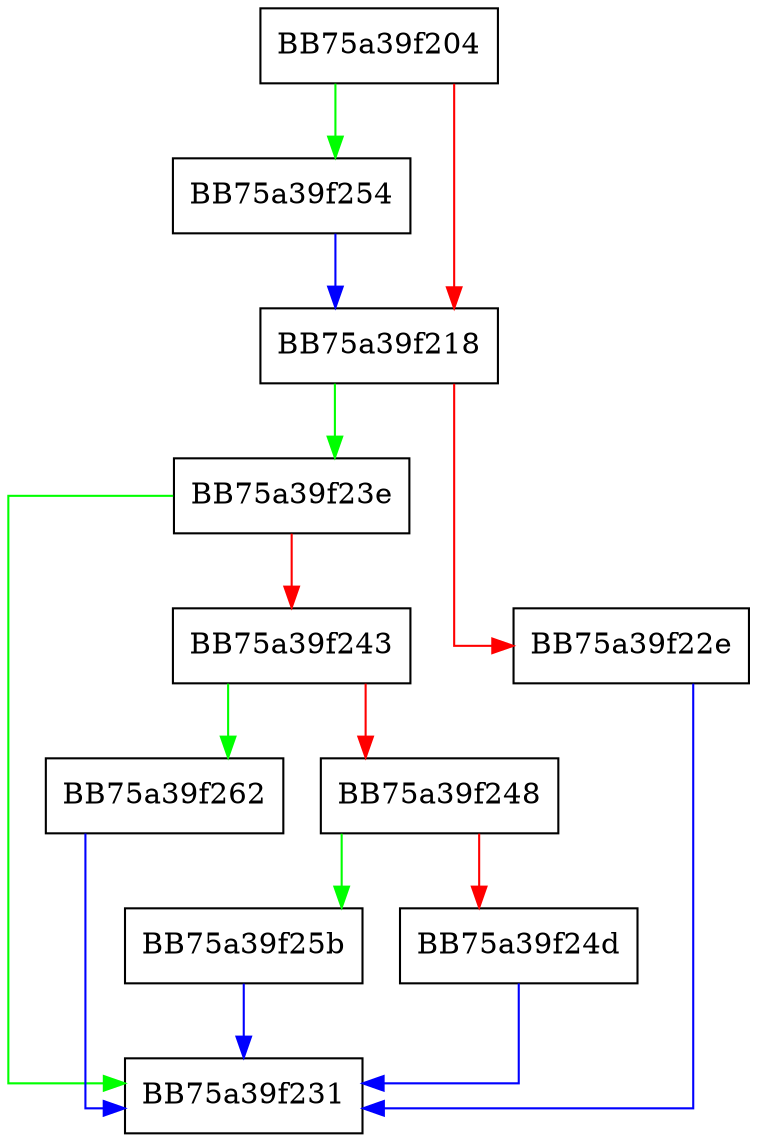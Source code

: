 digraph GetCacheMode {
  node [shape="box"];
  graph [splines=ortho];
  BB75a39f204 -> BB75a39f254 [color="green"];
  BB75a39f204 -> BB75a39f218 [color="red"];
  BB75a39f218 -> BB75a39f23e [color="green"];
  BB75a39f218 -> BB75a39f22e [color="red"];
  BB75a39f22e -> BB75a39f231 [color="blue"];
  BB75a39f23e -> BB75a39f231 [color="green"];
  BB75a39f23e -> BB75a39f243 [color="red"];
  BB75a39f243 -> BB75a39f262 [color="green"];
  BB75a39f243 -> BB75a39f248 [color="red"];
  BB75a39f248 -> BB75a39f25b [color="green"];
  BB75a39f248 -> BB75a39f24d [color="red"];
  BB75a39f24d -> BB75a39f231 [color="blue"];
  BB75a39f254 -> BB75a39f218 [color="blue"];
  BB75a39f25b -> BB75a39f231 [color="blue"];
  BB75a39f262 -> BB75a39f231 [color="blue"];
}